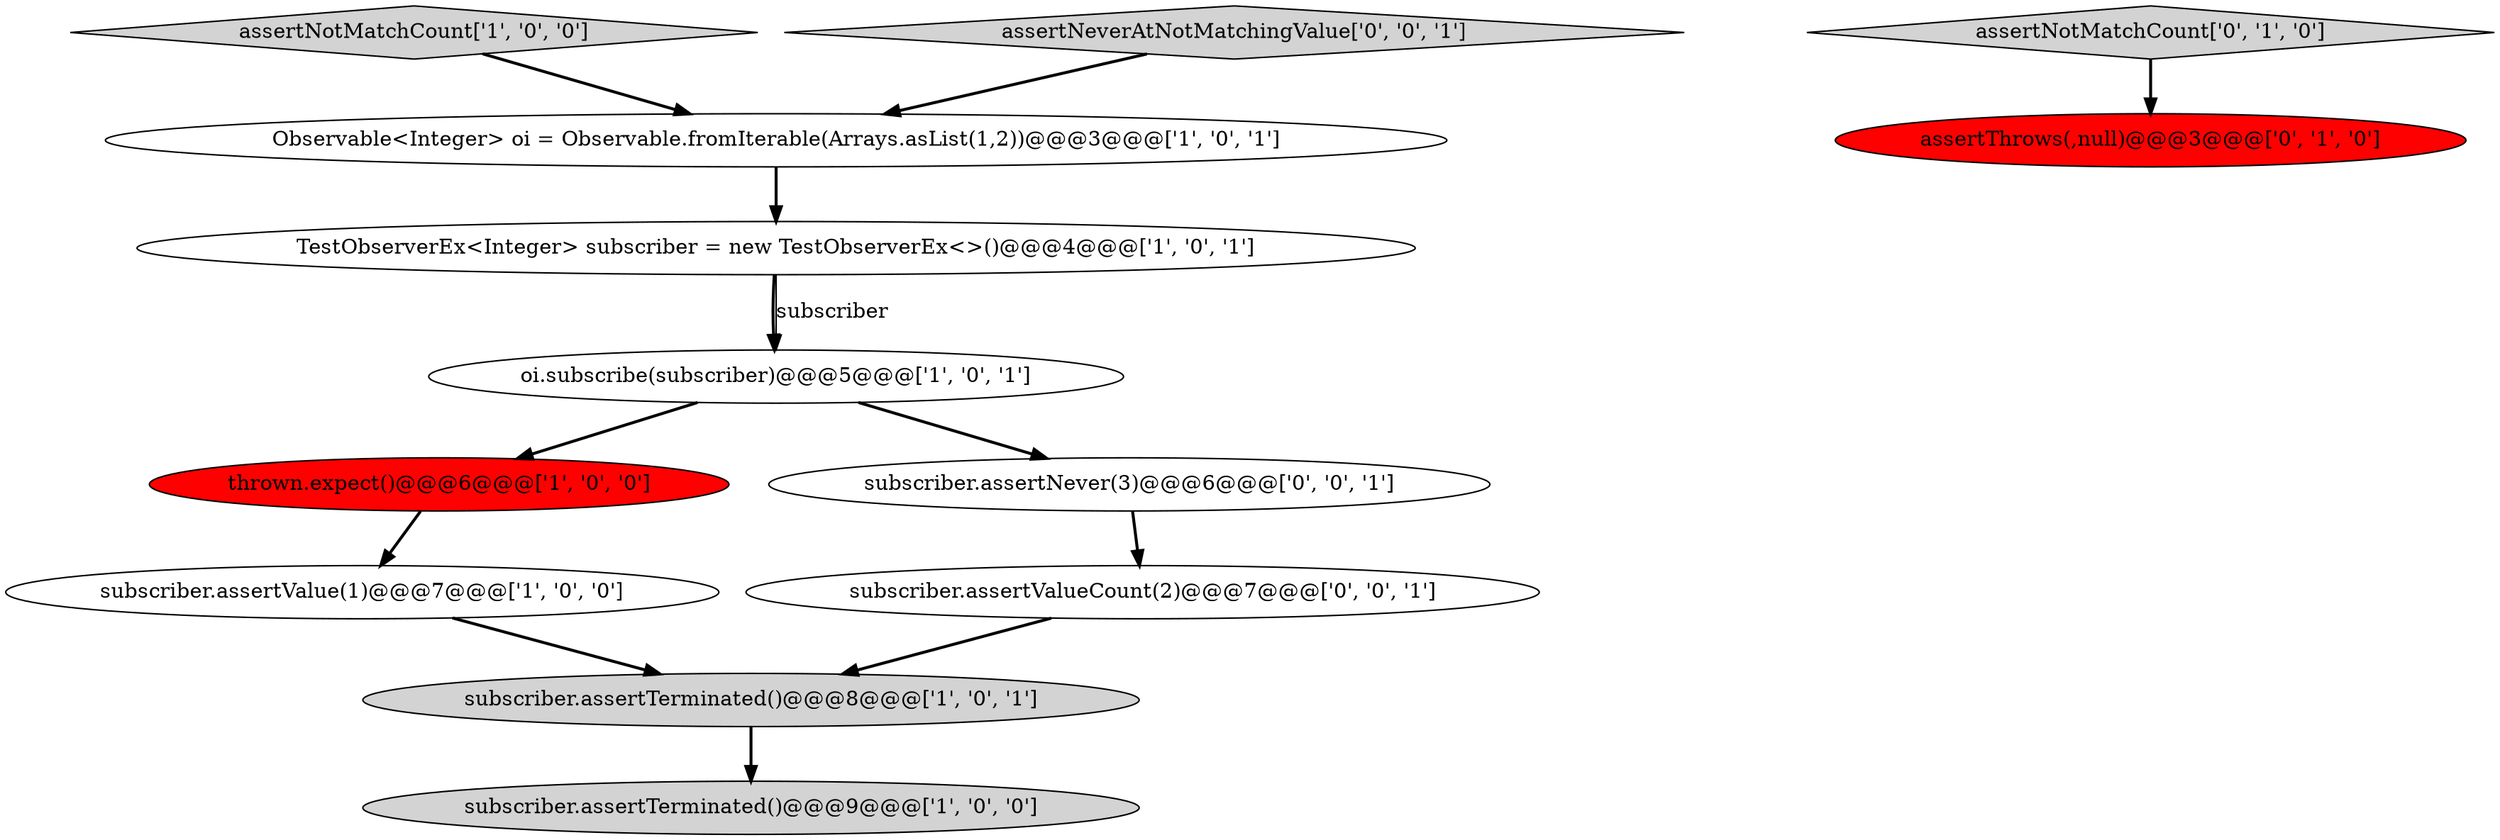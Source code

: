 digraph {
5 [style = filled, label = "assertNotMatchCount['1', '0', '0']", fillcolor = lightgray, shape = diamond image = "AAA0AAABBB1BBB"];
2 [style = filled, label = "subscriber.assertTerminated()@@@8@@@['1', '0', '1']", fillcolor = lightgray, shape = ellipse image = "AAA0AAABBB1BBB"];
11 [style = filled, label = "assertNeverAtNotMatchingValue['0', '0', '1']", fillcolor = lightgray, shape = diamond image = "AAA0AAABBB3BBB"];
3 [style = filled, label = "thrown.expect()@@@6@@@['1', '0', '0']", fillcolor = red, shape = ellipse image = "AAA1AAABBB1BBB"];
9 [style = filled, label = "assertNotMatchCount['0', '1', '0']", fillcolor = lightgray, shape = diamond image = "AAA0AAABBB2BBB"];
6 [style = filled, label = "TestObserverEx<Integer> subscriber = new TestObserverEx<>()@@@4@@@['1', '0', '1']", fillcolor = white, shape = ellipse image = "AAA0AAABBB1BBB"];
12 [style = filled, label = "subscriber.assertValueCount(2)@@@7@@@['0', '0', '1']", fillcolor = white, shape = ellipse image = "AAA0AAABBB3BBB"];
1 [style = filled, label = "subscriber.assertValue(1)@@@7@@@['1', '0', '0']", fillcolor = white, shape = ellipse image = "AAA0AAABBB1BBB"];
4 [style = filled, label = "subscriber.assertTerminated()@@@9@@@['1', '0', '0']", fillcolor = lightgray, shape = ellipse image = "AAA0AAABBB1BBB"];
0 [style = filled, label = "Observable<Integer> oi = Observable.fromIterable(Arrays.asList(1,2))@@@3@@@['1', '0', '1']", fillcolor = white, shape = ellipse image = "AAA0AAABBB1BBB"];
8 [style = filled, label = "assertThrows(,null)@@@3@@@['0', '1', '0']", fillcolor = red, shape = ellipse image = "AAA1AAABBB2BBB"];
7 [style = filled, label = "oi.subscribe(subscriber)@@@5@@@['1', '0', '1']", fillcolor = white, shape = ellipse image = "AAA0AAABBB1BBB"];
10 [style = filled, label = "subscriber.assertNever(3)@@@6@@@['0', '0', '1']", fillcolor = white, shape = ellipse image = "AAA0AAABBB3BBB"];
12->2 [style = bold, label=""];
1->2 [style = bold, label=""];
11->0 [style = bold, label=""];
6->7 [style = bold, label=""];
3->1 [style = bold, label=""];
5->0 [style = bold, label=""];
9->8 [style = bold, label=""];
0->6 [style = bold, label=""];
2->4 [style = bold, label=""];
7->10 [style = bold, label=""];
10->12 [style = bold, label=""];
7->3 [style = bold, label=""];
6->7 [style = solid, label="subscriber"];
}
